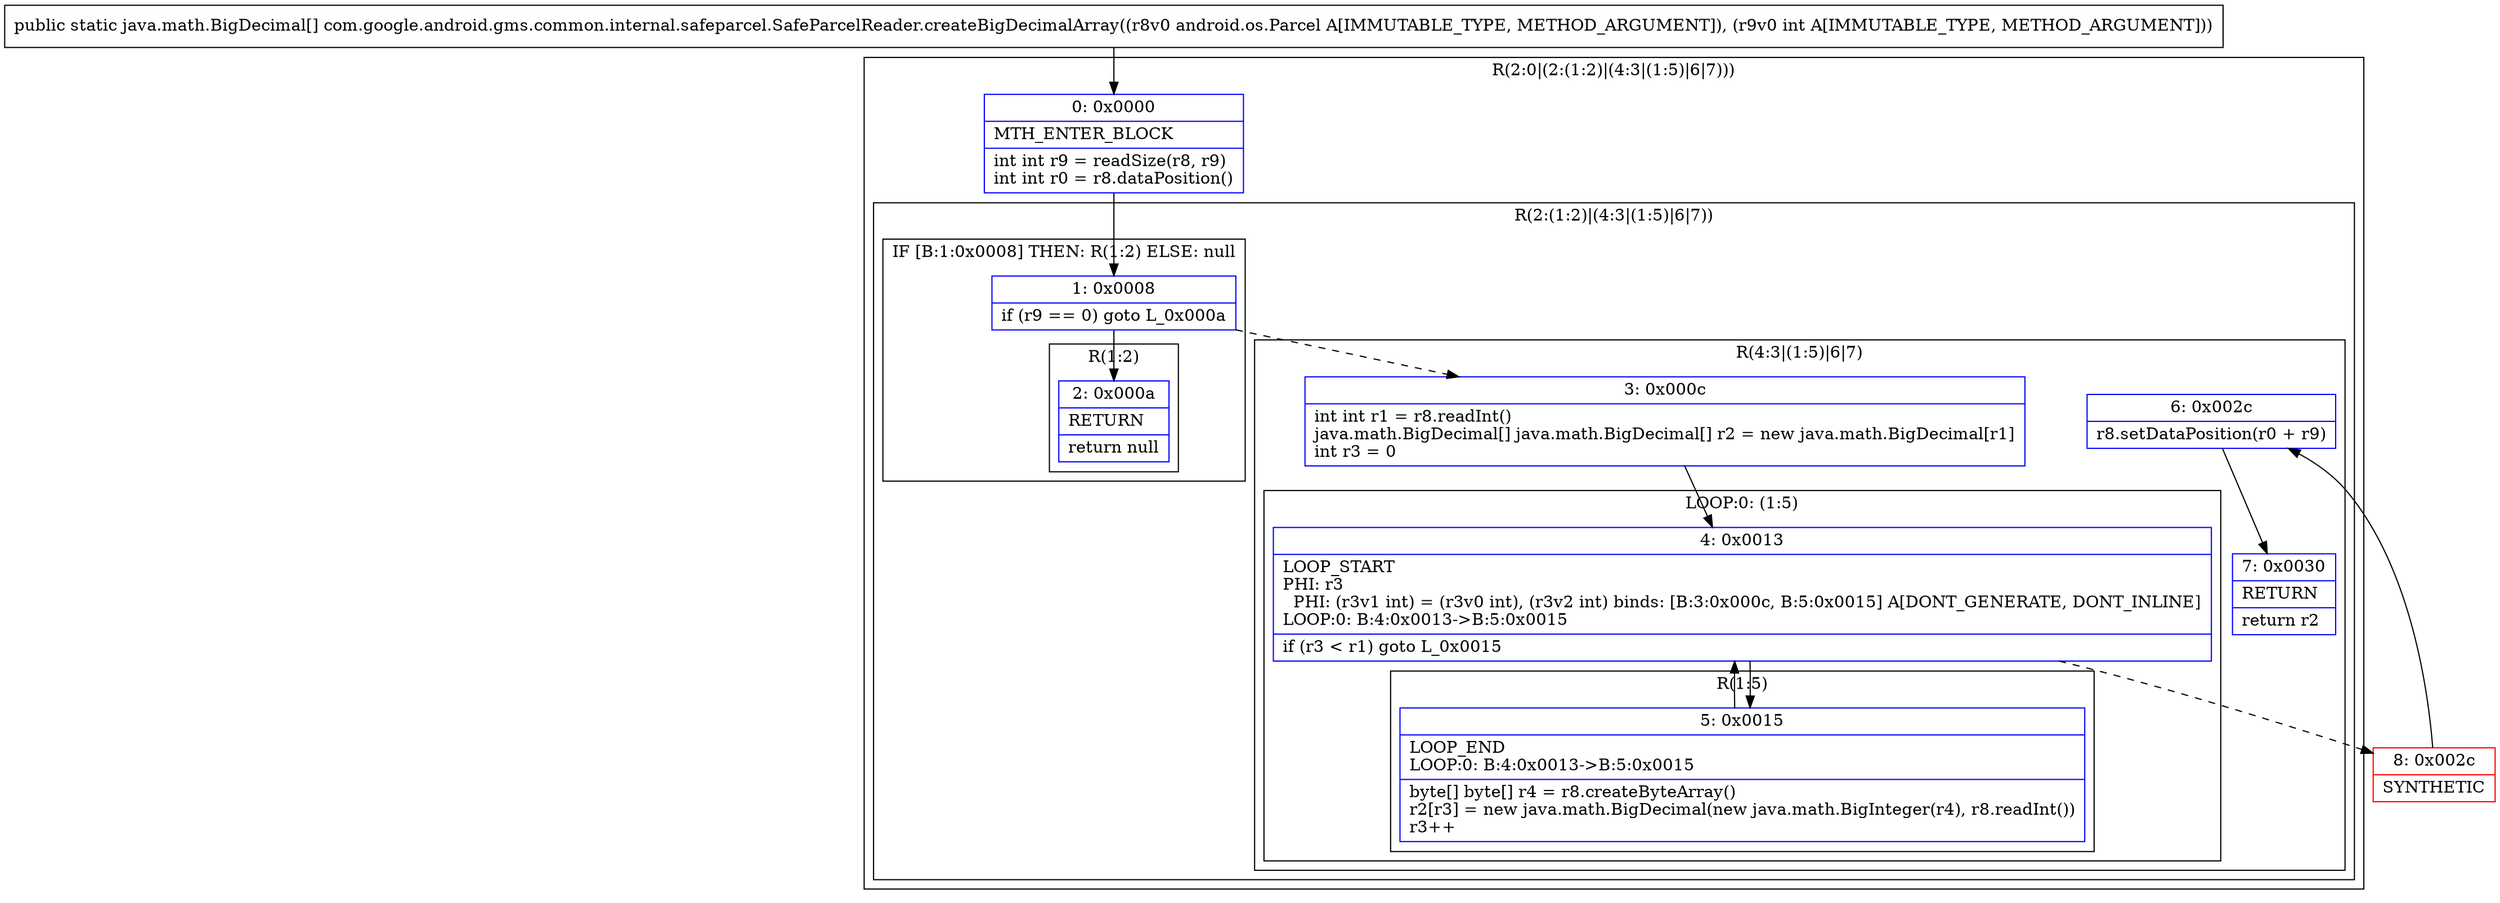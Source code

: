 digraph "CFG forcom.google.android.gms.common.internal.safeparcel.SafeParcelReader.createBigDecimalArray(Landroid\/os\/Parcel;I)[Ljava\/math\/BigDecimal;" {
subgraph cluster_Region_1544443328 {
label = "R(2:0|(2:(1:2)|(4:3|(1:5)|6|7)))";
node [shape=record,color=blue];
Node_0 [shape=record,label="{0\:\ 0x0000|MTH_ENTER_BLOCK\l|int int r9 = readSize(r8, r9)\lint int r0 = r8.dataPosition()\l}"];
subgraph cluster_Region_865793482 {
label = "R(2:(1:2)|(4:3|(1:5)|6|7))";
node [shape=record,color=blue];
subgraph cluster_IfRegion_1449913866 {
label = "IF [B:1:0x0008] THEN: R(1:2) ELSE: null";
node [shape=record,color=blue];
Node_1 [shape=record,label="{1\:\ 0x0008|if (r9 == 0) goto L_0x000a\l}"];
subgraph cluster_Region_1578668795 {
label = "R(1:2)";
node [shape=record,color=blue];
Node_2 [shape=record,label="{2\:\ 0x000a|RETURN\l|return null\l}"];
}
}
subgraph cluster_Region_108766669 {
label = "R(4:3|(1:5)|6|7)";
node [shape=record,color=blue];
Node_3 [shape=record,label="{3\:\ 0x000c|int int r1 = r8.readInt()\ljava.math.BigDecimal[] java.math.BigDecimal[] r2 = new java.math.BigDecimal[r1]\lint r3 = 0\l}"];
subgraph cluster_LoopRegion_1264593623 {
label = "LOOP:0: (1:5)";
node [shape=record,color=blue];
Node_4 [shape=record,label="{4\:\ 0x0013|LOOP_START\lPHI: r3 \l  PHI: (r3v1 int) = (r3v0 int), (r3v2 int) binds: [B:3:0x000c, B:5:0x0015] A[DONT_GENERATE, DONT_INLINE]\lLOOP:0: B:4:0x0013\-\>B:5:0x0015\l|if (r3 \< r1) goto L_0x0015\l}"];
subgraph cluster_Region_1701758510 {
label = "R(1:5)";
node [shape=record,color=blue];
Node_5 [shape=record,label="{5\:\ 0x0015|LOOP_END\lLOOP:0: B:4:0x0013\-\>B:5:0x0015\l|byte[] byte[] r4 = r8.createByteArray()\lr2[r3] = new java.math.BigDecimal(new java.math.BigInteger(r4), r8.readInt())\lr3++\l}"];
}
}
Node_6 [shape=record,label="{6\:\ 0x002c|r8.setDataPosition(r0 + r9)\l}"];
Node_7 [shape=record,label="{7\:\ 0x0030|RETURN\l|return r2\l}"];
}
}
}
Node_8 [shape=record,color=red,label="{8\:\ 0x002c|SYNTHETIC\l}"];
MethodNode[shape=record,label="{public static java.math.BigDecimal[] com.google.android.gms.common.internal.safeparcel.SafeParcelReader.createBigDecimalArray((r8v0 android.os.Parcel A[IMMUTABLE_TYPE, METHOD_ARGUMENT]), (r9v0 int A[IMMUTABLE_TYPE, METHOD_ARGUMENT])) }"];
MethodNode -> Node_0;
Node_0 -> Node_1;
Node_1 -> Node_2;
Node_1 -> Node_3[style=dashed];
Node_3 -> Node_4;
Node_4 -> Node_5;
Node_4 -> Node_8[style=dashed];
Node_5 -> Node_4;
Node_6 -> Node_7;
Node_8 -> Node_6;
}

